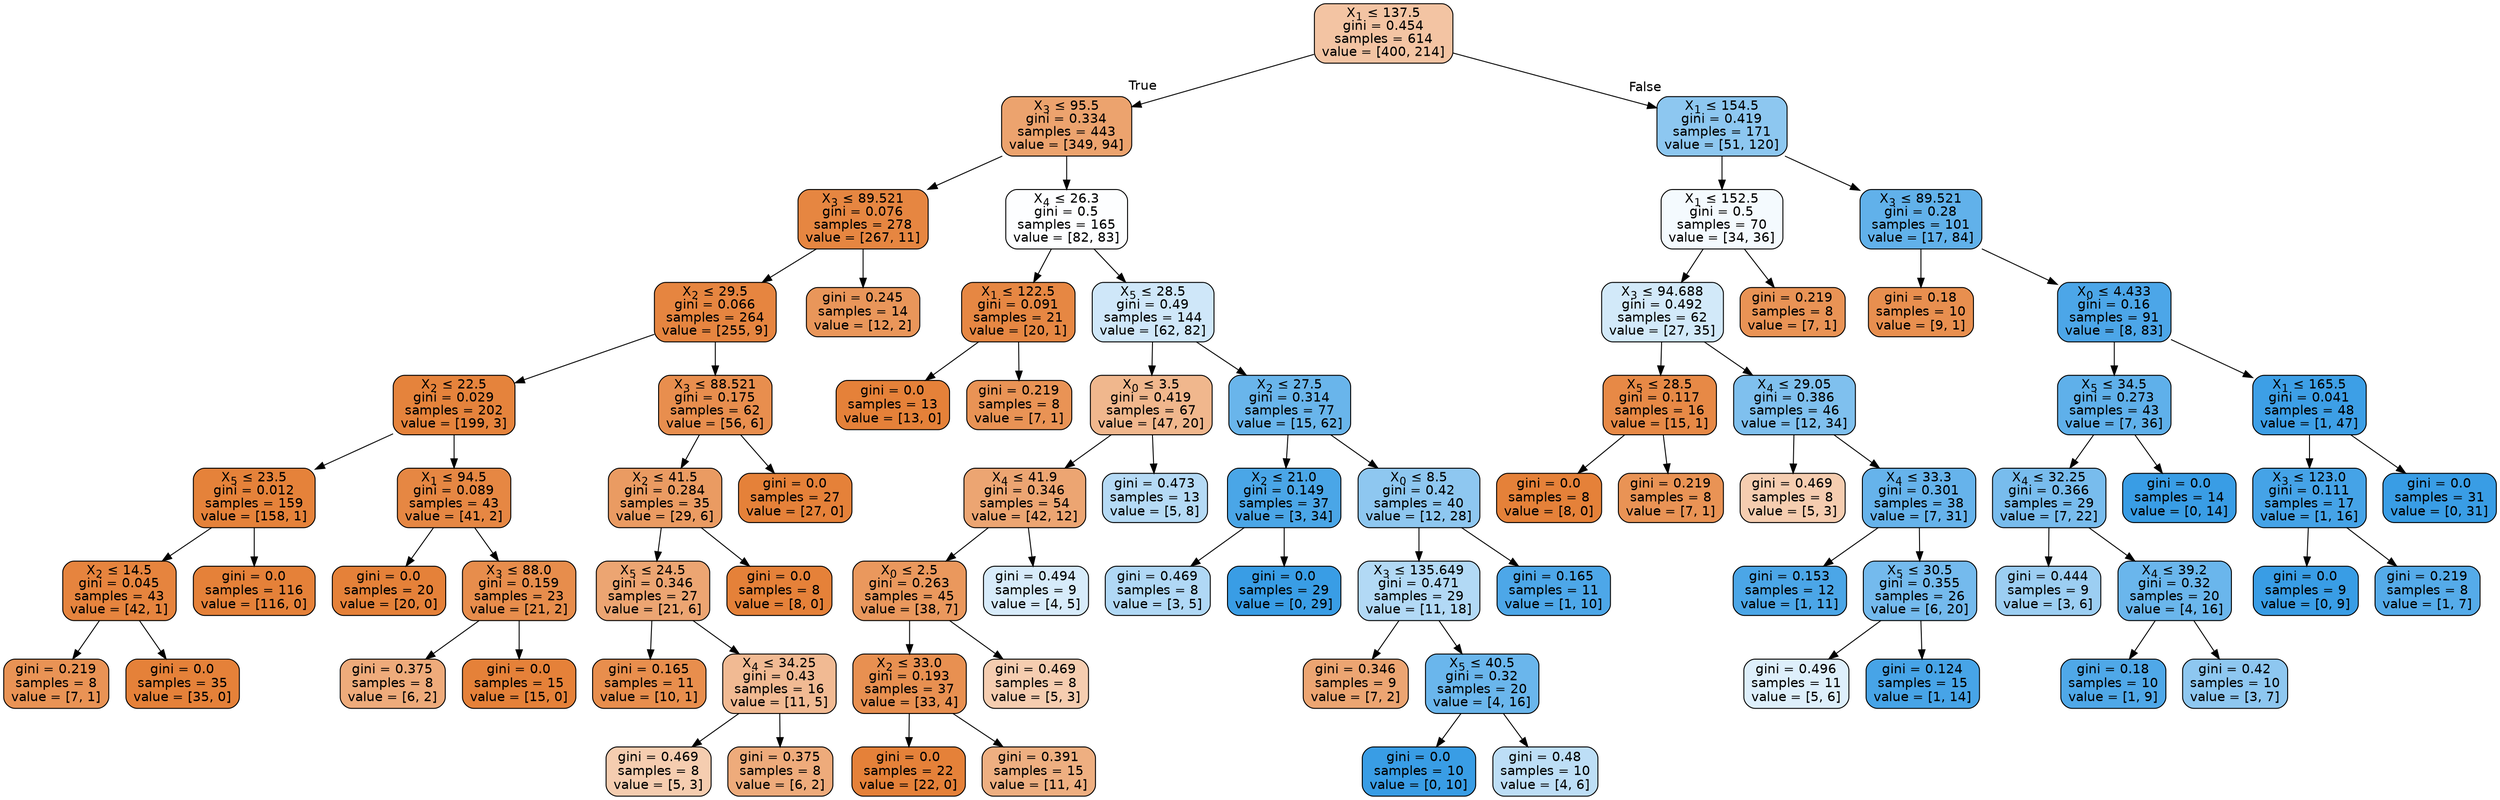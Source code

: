 digraph Tree {
node [shape=box, style="filled, rounded", color="black", fontname=helvetica] ;
edge [fontname=helvetica] ;
0 [label=<X<SUB>1</SUB> &le; 137.5<br/>gini = 0.454<br/>samples = 614<br/>value = [400, 214]>, fillcolor="#f3c4a3"] ;
1 [label=<X<SUB>3</SUB> &le; 95.5<br/>gini = 0.334<br/>samples = 443<br/>value = [349, 94]>, fillcolor="#eca36e"] ;
0 -> 1 [labeldistance=2.5, labelangle=45, headlabel="True"] ;
2 [label=<X<SUB>3</SUB> &le; 89.521<br/>gini = 0.076<br/>samples = 278<br/>value = [267, 11]>, fillcolor="#e68641"] ;
1 -> 2 ;
3 [label=<X<SUB>2</SUB> &le; 29.5<br/>gini = 0.066<br/>samples = 264<br/>value = [255, 9]>, fillcolor="#e68540"] ;
2 -> 3 ;
4 [label=<X<SUB>2</SUB> &le; 22.5<br/>gini = 0.029<br/>samples = 202<br/>value = [199, 3]>, fillcolor="#e5833c"] ;
3 -> 4 ;
5 [label=<X<SUB>5</SUB> &le; 23.5<br/>gini = 0.012<br/>samples = 159<br/>value = [158, 1]>, fillcolor="#e5823a"] ;
4 -> 5 ;
6 [label=<X<SUB>2</SUB> &le; 14.5<br/>gini = 0.045<br/>samples = 43<br/>value = [42, 1]>, fillcolor="#e6843e"] ;
5 -> 6 ;
7 [label=<gini = 0.219<br/>samples = 8<br/>value = [7, 1]>, fillcolor="#e99355"] ;
6 -> 7 ;
8 [label=<gini = 0.0<br/>samples = 35<br/>value = [35, 0]>, fillcolor="#e58139"] ;
6 -> 8 ;
9 [label=<gini = 0.0<br/>samples = 116<br/>value = [116, 0]>, fillcolor="#e58139"] ;
5 -> 9 ;
10 [label=<X<SUB>1</SUB> &le; 94.5<br/>gini = 0.089<br/>samples = 43<br/>value = [41, 2]>, fillcolor="#e68743"] ;
4 -> 10 ;
11 [label=<gini = 0.0<br/>samples = 20<br/>value = [20, 0]>, fillcolor="#e58139"] ;
10 -> 11 ;
12 [label=<X<SUB>3</SUB> &le; 88.0<br/>gini = 0.159<br/>samples = 23<br/>value = [21, 2]>, fillcolor="#e78d4c"] ;
10 -> 12 ;
13 [label=<gini = 0.375<br/>samples = 8<br/>value = [6, 2]>, fillcolor="#eeab7b"] ;
12 -> 13 ;
14 [label=<gini = 0.0<br/>samples = 15<br/>value = [15, 0]>, fillcolor="#e58139"] ;
12 -> 14 ;
15 [label=<X<SUB>3</SUB> &le; 88.521<br/>gini = 0.175<br/>samples = 62<br/>value = [56, 6]>, fillcolor="#e88e4e"] ;
3 -> 15 ;
16 [label=<X<SUB>2</SUB> &le; 41.5<br/>gini = 0.284<br/>samples = 35<br/>value = [29, 6]>, fillcolor="#ea9b62"] ;
15 -> 16 ;
17 [label=<X<SUB>5</SUB> &le; 24.5<br/>gini = 0.346<br/>samples = 27<br/>value = [21, 6]>, fillcolor="#eca572"] ;
16 -> 17 ;
18 [label=<gini = 0.165<br/>samples = 11<br/>value = [10, 1]>, fillcolor="#e88e4d"] ;
17 -> 18 ;
19 [label=<X<SUB>4</SUB> &le; 34.25<br/>gini = 0.43<br/>samples = 16<br/>value = [11, 5]>, fillcolor="#f1ba93"] ;
17 -> 19 ;
20 [label=<gini = 0.469<br/>samples = 8<br/>value = [5, 3]>, fillcolor="#f5cdb0"] ;
19 -> 20 ;
21 [label=<gini = 0.375<br/>samples = 8<br/>value = [6, 2]>, fillcolor="#eeab7b"] ;
19 -> 21 ;
22 [label=<gini = 0.0<br/>samples = 8<br/>value = [8, 0]>, fillcolor="#e58139"] ;
16 -> 22 ;
23 [label=<gini = 0.0<br/>samples = 27<br/>value = [27, 0]>, fillcolor="#e58139"] ;
15 -> 23 ;
24 [label=<gini = 0.245<br/>samples = 14<br/>value = [12, 2]>, fillcolor="#e9965a"] ;
2 -> 24 ;
25 [label=<X<SUB>4</SUB> &le; 26.3<br/>gini = 0.5<br/>samples = 165<br/>value = [82, 83]>, fillcolor="#fdfeff"] ;
1 -> 25 ;
26 [label=<X<SUB>1</SUB> &le; 122.5<br/>gini = 0.091<br/>samples = 21<br/>value = [20, 1]>, fillcolor="#e68743"] ;
25 -> 26 ;
27 [label=<gini = 0.0<br/>samples = 13<br/>value = [13, 0]>, fillcolor="#e58139"] ;
26 -> 27 ;
28 [label=<gini = 0.219<br/>samples = 8<br/>value = [7, 1]>, fillcolor="#e99355"] ;
26 -> 28 ;
29 [label=<X<SUB>5</SUB> &le; 28.5<br/>gini = 0.49<br/>samples = 144<br/>value = [62, 82]>, fillcolor="#cfe7f9"] ;
25 -> 29 ;
30 [label=<X<SUB>0</SUB> &le; 3.5<br/>gini = 0.419<br/>samples = 67<br/>value = [47, 20]>, fillcolor="#f0b78d"] ;
29 -> 30 ;
31 [label=<X<SUB>4</SUB> &le; 41.9<br/>gini = 0.346<br/>samples = 54<br/>value = [42, 12]>, fillcolor="#eca572"] ;
30 -> 31 ;
32 [label=<X<SUB>0</SUB> &le; 2.5<br/>gini = 0.263<br/>samples = 45<br/>value = [38, 7]>, fillcolor="#ea985d"] ;
31 -> 32 ;
33 [label=<X<SUB>2</SUB> &le; 33.0<br/>gini = 0.193<br/>samples = 37<br/>value = [33, 4]>, fillcolor="#e89051"] ;
32 -> 33 ;
34 [label=<gini = 0.0<br/>samples = 22<br/>value = [22, 0]>, fillcolor="#e58139"] ;
33 -> 34 ;
35 [label=<gini = 0.391<br/>samples = 15<br/>value = [11, 4]>, fillcolor="#eeaf81"] ;
33 -> 35 ;
36 [label=<gini = 0.469<br/>samples = 8<br/>value = [5, 3]>, fillcolor="#f5cdb0"] ;
32 -> 36 ;
37 [label=<gini = 0.494<br/>samples = 9<br/>value = [4, 5]>, fillcolor="#d7ebfa"] ;
31 -> 37 ;
38 [label=<gini = 0.473<br/>samples = 13<br/>value = [5, 8]>, fillcolor="#b5daf5"] ;
30 -> 38 ;
39 [label=<X<SUB>2</SUB> &le; 27.5<br/>gini = 0.314<br/>samples = 77<br/>value = [15, 62]>, fillcolor="#69b5eb"] ;
29 -> 39 ;
40 [label=<X<SUB>2</SUB> &le; 21.0<br/>gini = 0.149<br/>samples = 37<br/>value = [3, 34]>, fillcolor="#4aa6e7"] ;
39 -> 40 ;
41 [label=<gini = 0.469<br/>samples = 8<br/>value = [3, 5]>, fillcolor="#b0d8f5"] ;
40 -> 41 ;
42 [label=<gini = 0.0<br/>samples = 29<br/>value = [0, 29]>, fillcolor="#399de5"] ;
40 -> 42 ;
43 [label=<X<SUB>0</SUB> &le; 8.5<br/>gini = 0.42<br/>samples = 40<br/>value = [12, 28]>, fillcolor="#8ec7f0"] ;
39 -> 43 ;
44 [label=<X<SUB>3</SUB> &le; 135.649<br/>gini = 0.471<br/>samples = 29<br/>value = [11, 18]>, fillcolor="#b2d9f5"] ;
43 -> 44 ;
45 [label=<gini = 0.346<br/>samples = 9<br/>value = [7, 2]>, fillcolor="#eca572"] ;
44 -> 45 ;
46 [label=<X<SUB>5</SUB> &le; 40.5<br/>gini = 0.32<br/>samples = 20<br/>value = [4, 16]>, fillcolor="#6ab6ec"] ;
44 -> 46 ;
47 [label=<gini = 0.0<br/>samples = 10<br/>value = [0, 10]>, fillcolor="#399de5"] ;
46 -> 47 ;
48 [label=<gini = 0.48<br/>samples = 10<br/>value = [4, 6]>, fillcolor="#bddef6"] ;
46 -> 48 ;
49 [label=<gini = 0.165<br/>samples = 11<br/>value = [1, 10]>, fillcolor="#4da7e8"] ;
43 -> 49 ;
50 [label=<X<SUB>1</SUB> &le; 154.5<br/>gini = 0.419<br/>samples = 171<br/>value = [51, 120]>, fillcolor="#8dc7f0"] ;
0 -> 50 [labeldistance=2.5, labelangle=-45, headlabel="False"] ;
51 [label=<X<SUB>1</SUB> &le; 152.5<br/>gini = 0.5<br/>samples = 70<br/>value = [34, 36]>, fillcolor="#f4fafe"] ;
50 -> 51 ;
52 [label=<X<SUB>3</SUB> &le; 94.688<br/>gini = 0.492<br/>samples = 62<br/>value = [27, 35]>, fillcolor="#d2e9f9"] ;
51 -> 52 ;
53 [label=<X<SUB>5</SUB> &le; 28.5<br/>gini = 0.117<br/>samples = 16<br/>value = [15, 1]>, fillcolor="#e78946"] ;
52 -> 53 ;
54 [label=<gini = 0.0<br/>samples = 8<br/>value = [8, 0]>, fillcolor="#e58139"] ;
53 -> 54 ;
55 [label=<gini = 0.219<br/>samples = 8<br/>value = [7, 1]>, fillcolor="#e99355"] ;
53 -> 55 ;
56 [label=<X<SUB>4</SUB> &le; 29.05<br/>gini = 0.386<br/>samples = 46<br/>value = [12, 34]>, fillcolor="#7fc0ee"] ;
52 -> 56 ;
57 [label=<gini = 0.469<br/>samples = 8<br/>value = [5, 3]>, fillcolor="#f5cdb0"] ;
56 -> 57 ;
58 [label=<X<SUB>4</SUB> &le; 33.3<br/>gini = 0.301<br/>samples = 38<br/>value = [7, 31]>, fillcolor="#66b3eb"] ;
56 -> 58 ;
59 [label=<gini = 0.153<br/>samples = 12<br/>value = [1, 11]>, fillcolor="#4ba6e7"] ;
58 -> 59 ;
60 [label=<X<SUB>5</SUB> &le; 30.5<br/>gini = 0.355<br/>samples = 26<br/>value = [6, 20]>, fillcolor="#74baed"] ;
58 -> 60 ;
61 [label=<gini = 0.496<br/>samples = 11<br/>value = [5, 6]>, fillcolor="#deeffb"] ;
60 -> 61 ;
62 [label=<gini = 0.124<br/>samples = 15<br/>value = [1, 14]>, fillcolor="#47a4e7"] ;
60 -> 62 ;
63 [label=<gini = 0.219<br/>samples = 8<br/>value = [7, 1]>, fillcolor="#e99355"] ;
51 -> 63 ;
64 [label=<X<SUB>3</SUB> &le; 89.521<br/>gini = 0.28<br/>samples = 101<br/>value = [17, 84]>, fillcolor="#61b1ea"] ;
50 -> 64 ;
65 [label=<gini = 0.18<br/>samples = 10<br/>value = [9, 1]>, fillcolor="#e88f4f"] ;
64 -> 65 ;
66 [label=<X<SUB>0</SUB> &le; 4.433<br/>gini = 0.16<br/>samples = 91<br/>value = [8, 83]>, fillcolor="#4ca6e8"] ;
64 -> 66 ;
67 [label=<X<SUB>5</SUB> &le; 34.5<br/>gini = 0.273<br/>samples = 43<br/>value = [7, 36]>, fillcolor="#5fb0ea"] ;
66 -> 67 ;
68 [label=<X<SUB>4</SUB> &le; 32.25<br/>gini = 0.366<br/>samples = 29<br/>value = [7, 22]>, fillcolor="#78bced"] ;
67 -> 68 ;
69 [label=<gini = 0.444<br/>samples = 9<br/>value = [3, 6]>, fillcolor="#9ccef2"] ;
68 -> 69 ;
70 [label=<X<SUB>4</SUB> &le; 39.2<br/>gini = 0.32<br/>samples = 20<br/>value = [4, 16]>, fillcolor="#6ab6ec"] ;
68 -> 70 ;
71 [label=<gini = 0.18<br/>samples = 10<br/>value = [1, 9]>, fillcolor="#4fa8e8"] ;
70 -> 71 ;
72 [label=<gini = 0.42<br/>samples = 10<br/>value = [3, 7]>, fillcolor="#8ec7f0"] ;
70 -> 72 ;
73 [label=<gini = 0.0<br/>samples = 14<br/>value = [0, 14]>, fillcolor="#399de5"] ;
67 -> 73 ;
74 [label=<X<SUB>1</SUB> &le; 165.5<br/>gini = 0.041<br/>samples = 48<br/>value = [1, 47]>, fillcolor="#3d9fe6"] ;
66 -> 74 ;
75 [label=<X<SUB>3</SUB> &le; 123.0<br/>gini = 0.111<br/>samples = 17<br/>value = [1, 16]>, fillcolor="#45a3e7"] ;
74 -> 75 ;
76 [label=<gini = 0.0<br/>samples = 9<br/>value = [0, 9]>, fillcolor="#399de5"] ;
75 -> 76 ;
77 [label=<gini = 0.219<br/>samples = 8<br/>value = [1, 7]>, fillcolor="#55abe9"] ;
75 -> 77 ;
78 [label=<gini = 0.0<br/>samples = 31<br/>value = [0, 31]>, fillcolor="#399de5"] ;
74 -> 78 ;
}